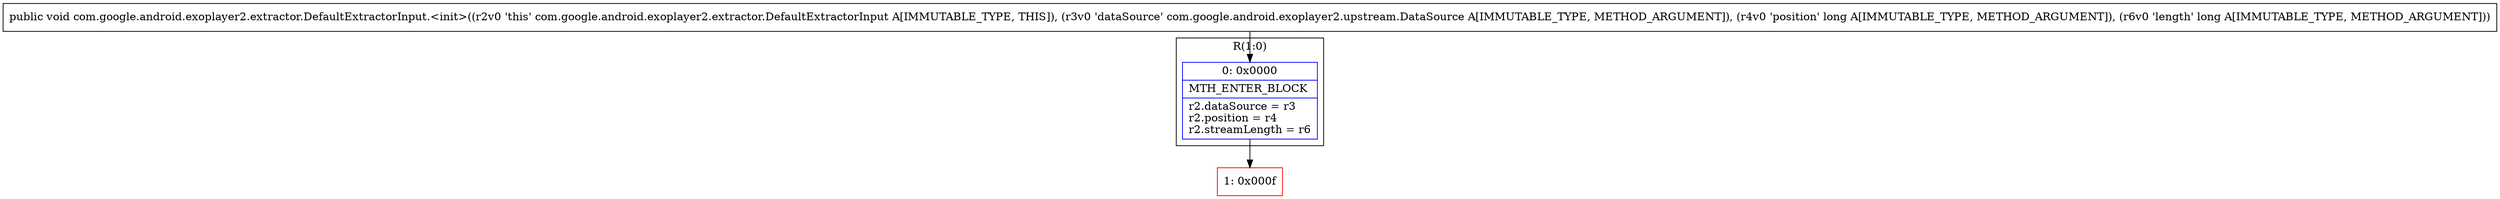 digraph "CFG forcom.google.android.exoplayer2.extractor.DefaultExtractorInput.\<init\>(Lcom\/google\/android\/exoplayer2\/upstream\/DataSource;JJ)V" {
subgraph cluster_Region_1004494452 {
label = "R(1:0)";
node [shape=record,color=blue];
Node_0 [shape=record,label="{0\:\ 0x0000|MTH_ENTER_BLOCK\l|r2.dataSource = r3\lr2.position = r4\lr2.streamLength = r6\l}"];
}
Node_1 [shape=record,color=red,label="{1\:\ 0x000f}"];
MethodNode[shape=record,label="{public void com.google.android.exoplayer2.extractor.DefaultExtractorInput.\<init\>((r2v0 'this' com.google.android.exoplayer2.extractor.DefaultExtractorInput A[IMMUTABLE_TYPE, THIS]), (r3v0 'dataSource' com.google.android.exoplayer2.upstream.DataSource A[IMMUTABLE_TYPE, METHOD_ARGUMENT]), (r4v0 'position' long A[IMMUTABLE_TYPE, METHOD_ARGUMENT]), (r6v0 'length' long A[IMMUTABLE_TYPE, METHOD_ARGUMENT])) }"];
MethodNode -> Node_0;
Node_0 -> Node_1;
}

